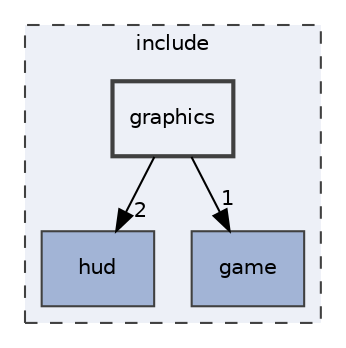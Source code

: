 digraph "/Users/runner/work/chess/chess/include/graphics"
{
 // LATEX_PDF_SIZE
  bgcolor="transparent";
  edge [fontname="Helvetica",fontsize="10",labelfontname="Helvetica",labelfontsize="10"];
  node [fontname="Helvetica",fontsize="10",shape=record];
  compound=true
  subgraph clusterdir_d44c64559bbebec7f509842c48db8b23 {
    graph [ bgcolor="#edf0f7", pencolor="grey25", style="filled,dashed,", label="include", fontname="Helvetica", fontsize="10", URL="dir_d44c64559bbebec7f509842c48db8b23.html"]
  dir_e94c18d52246dc2a84c458562d820761 [shape=box, label="hud", style="filled,", fillcolor="#a2b4d6", color="grey25", URL="dir_e94c18d52246dc2a84c458562d820761.html"];
  dir_f307a46daed1218fee22380d1eacedba [shape=box, label="game", style="filled,", fillcolor="#a2b4d6", color="grey25", URL="dir_f307a46daed1218fee22380d1eacedba.html"];
  dir_c17ed8a99c2aafc6034c524ffcf900dc [shape=box, label="graphics", style="filled,bold,", fillcolor="#edf0f7", color="grey25", URL="dir_c17ed8a99c2aafc6034c524ffcf900dc.html"];
  }
  dir_c17ed8a99c2aafc6034c524ffcf900dc->dir_e94c18d52246dc2a84c458562d820761 [headlabel="2", labeldistance=1.5 headhref="dir_000002_000004.html"];
  dir_c17ed8a99c2aafc6034c524ffcf900dc->dir_f307a46daed1218fee22380d1eacedba [headlabel="1", labeldistance=1.5 headhref="dir_000002_000000.html"];
}
